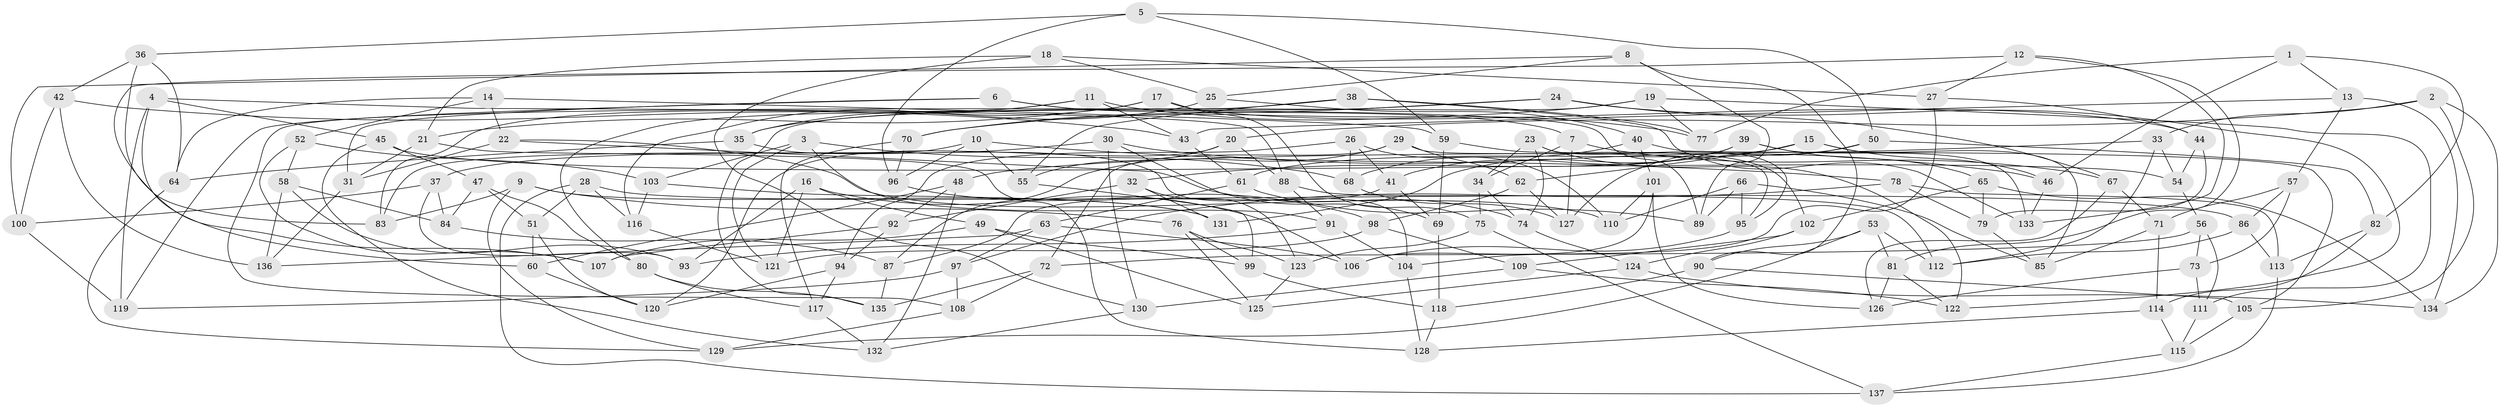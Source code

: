 // Generated by graph-tools (version 1.1) at 2025/16/03/09/25 04:16:41]
// undirected, 137 vertices, 274 edges
graph export_dot {
graph [start="1"]
  node [color=gray90,style=filled];
  1;
  2;
  3;
  4;
  5;
  6;
  7;
  8;
  9;
  10;
  11;
  12;
  13;
  14;
  15;
  16;
  17;
  18;
  19;
  20;
  21;
  22;
  23;
  24;
  25;
  26;
  27;
  28;
  29;
  30;
  31;
  32;
  33;
  34;
  35;
  36;
  37;
  38;
  39;
  40;
  41;
  42;
  43;
  44;
  45;
  46;
  47;
  48;
  49;
  50;
  51;
  52;
  53;
  54;
  55;
  56;
  57;
  58;
  59;
  60;
  61;
  62;
  63;
  64;
  65;
  66;
  67;
  68;
  69;
  70;
  71;
  72;
  73;
  74;
  75;
  76;
  77;
  78;
  79;
  80;
  81;
  82;
  83;
  84;
  85;
  86;
  87;
  88;
  89;
  90;
  91;
  92;
  93;
  94;
  95;
  96;
  97;
  98;
  99;
  100;
  101;
  102;
  103;
  104;
  105;
  106;
  107;
  108;
  109;
  110;
  111;
  112;
  113;
  114;
  115;
  116;
  117;
  118;
  119;
  120;
  121;
  122;
  123;
  124;
  125;
  126;
  127;
  128;
  129;
  130;
  131;
  132;
  133;
  134;
  135;
  136;
  137;
  1 -- 82;
  1 -- 46;
  1 -- 13;
  1 -- 77;
  2 -- 20;
  2 -- 134;
  2 -- 33;
  2 -- 105;
  3 -- 103;
  3 -- 121;
  3 -- 68;
  3 -- 91;
  4 -- 88;
  4 -- 60;
  4 -- 119;
  4 -- 45;
  5 -- 96;
  5 -- 50;
  5 -- 59;
  5 -- 36;
  6 -- 89;
  6 -- 119;
  6 -- 31;
  6 -- 7;
  7 -- 34;
  7 -- 67;
  7 -- 127;
  8 -- 100;
  8 -- 89;
  8 -- 90;
  8 -- 25;
  9 -- 76;
  9 -- 131;
  9 -- 129;
  9 -- 83;
  10 -- 55;
  10 -- 78;
  10 -- 83;
  10 -- 96;
  11 -- 80;
  11 -- 83;
  11 -- 77;
  11 -- 43;
  12 -- 81;
  12 -- 27;
  12 -- 133;
  12 -- 107;
  13 -- 43;
  13 -- 134;
  13 -- 57;
  14 -- 59;
  14 -- 52;
  14 -- 64;
  14 -- 22;
  15 -- 62;
  15 -- 32;
  15 -- 46;
  15 -- 85;
  16 -- 93;
  16 -- 106;
  16 -- 49;
  16 -- 121;
  17 -- 21;
  17 -- 116;
  17 -- 75;
  17 -- 44;
  18 -- 25;
  18 -- 130;
  18 -- 21;
  18 -- 27;
  19 -- 135;
  19 -- 111;
  19 -- 70;
  19 -- 77;
  20 -- 88;
  20 -- 55;
  20 -- 120;
  21 -- 31;
  21 -- 128;
  22 -- 74;
  22 -- 31;
  22 -- 110;
  23 -- 95;
  23 -- 34;
  23 -- 74;
  23 -- 122;
  24 -- 122;
  24 -- 67;
  24 -- 35;
  24 -- 70;
  25 -- 35;
  25 -- 40;
  26 -- 41;
  26 -- 110;
  26 -- 68;
  26 -- 94;
  27 -- 104;
  27 -- 44;
  28 -- 116;
  28 -- 51;
  28 -- 137;
  28 -- 86;
  29 -- 72;
  29 -- 95;
  29 -- 87;
  29 -- 62;
  30 -- 37;
  30 -- 130;
  30 -- 69;
  30 -- 46;
  31 -- 136;
  32 -- 131;
  32 -- 123;
  32 -- 92;
  33 -- 54;
  33 -- 112;
  33 -- 48;
  34 -- 75;
  34 -- 74;
  35 -- 104;
  35 -- 64;
  36 -- 42;
  36 -- 64;
  36 -- 83;
  37 -- 93;
  37 -- 84;
  37 -- 100;
  38 -- 55;
  38 -- 133;
  38 -- 108;
  38 -- 77;
  39 -- 133;
  39 -- 131;
  39 -- 41;
  39 -- 65;
  40 -- 68;
  40 -- 101;
  40 -- 105;
  41 -- 69;
  41 -- 87;
  42 -- 136;
  42 -- 100;
  42 -- 43;
  43 -- 61;
  44 -- 79;
  44 -- 54;
  45 -- 132;
  45 -- 47;
  45 -- 54;
  46 -- 133;
  47 -- 51;
  47 -- 84;
  47 -- 80;
  48 -- 132;
  48 -- 92;
  48 -- 60;
  49 -- 99;
  49 -- 125;
  49 -- 107;
  50 -- 82;
  50 -- 61;
  50 -- 127;
  51 -- 120;
  51 -- 60;
  52 -- 107;
  52 -- 103;
  52 -- 58;
  53 -- 129;
  53 -- 90;
  53 -- 112;
  53 -- 81;
  54 -- 56;
  55 -- 99;
  56 -- 111;
  56 -- 72;
  56 -- 73;
  57 -- 71;
  57 -- 86;
  57 -- 73;
  58 -- 136;
  58 -- 84;
  58 -- 93;
  59 -- 102;
  59 -- 69;
  60 -- 120;
  61 -- 63;
  61 -- 89;
  62 -- 127;
  62 -- 98;
  63 -- 106;
  63 -- 97;
  63 -- 136;
  64 -- 129;
  65 -- 102;
  65 -- 79;
  65 -- 134;
  66 -- 89;
  66 -- 95;
  66 -- 85;
  66 -- 110;
  67 -- 126;
  67 -- 71;
  68 -- 127;
  69 -- 118;
  70 -- 117;
  70 -- 96;
  71 -- 114;
  71 -- 85;
  72 -- 108;
  72 -- 135;
  73 -- 126;
  73 -- 111;
  74 -- 124;
  75 -- 123;
  75 -- 137;
  76 -- 125;
  76 -- 123;
  76 -- 99;
  78 -- 79;
  78 -- 97;
  78 -- 113;
  79 -- 85;
  80 -- 117;
  80 -- 135;
  81 -- 122;
  81 -- 126;
  82 -- 114;
  82 -- 113;
  84 -- 87;
  86 -- 113;
  86 -- 112;
  87 -- 135;
  88 -- 112;
  88 -- 91;
  90 -- 105;
  90 -- 118;
  91 -- 93;
  91 -- 104;
  92 -- 107;
  92 -- 94;
  94 -- 120;
  94 -- 117;
  95 -- 106;
  96 -- 98;
  97 -- 108;
  97 -- 119;
  98 -- 109;
  98 -- 121;
  99 -- 118;
  100 -- 119;
  101 -- 126;
  101 -- 110;
  101 -- 106;
  102 -- 109;
  102 -- 124;
  103 -- 116;
  103 -- 131;
  104 -- 128;
  105 -- 115;
  108 -- 129;
  109 -- 122;
  109 -- 130;
  111 -- 115;
  113 -- 137;
  114 -- 128;
  114 -- 115;
  115 -- 137;
  116 -- 121;
  117 -- 132;
  118 -- 128;
  123 -- 125;
  124 -- 134;
  124 -- 125;
  130 -- 132;
}
